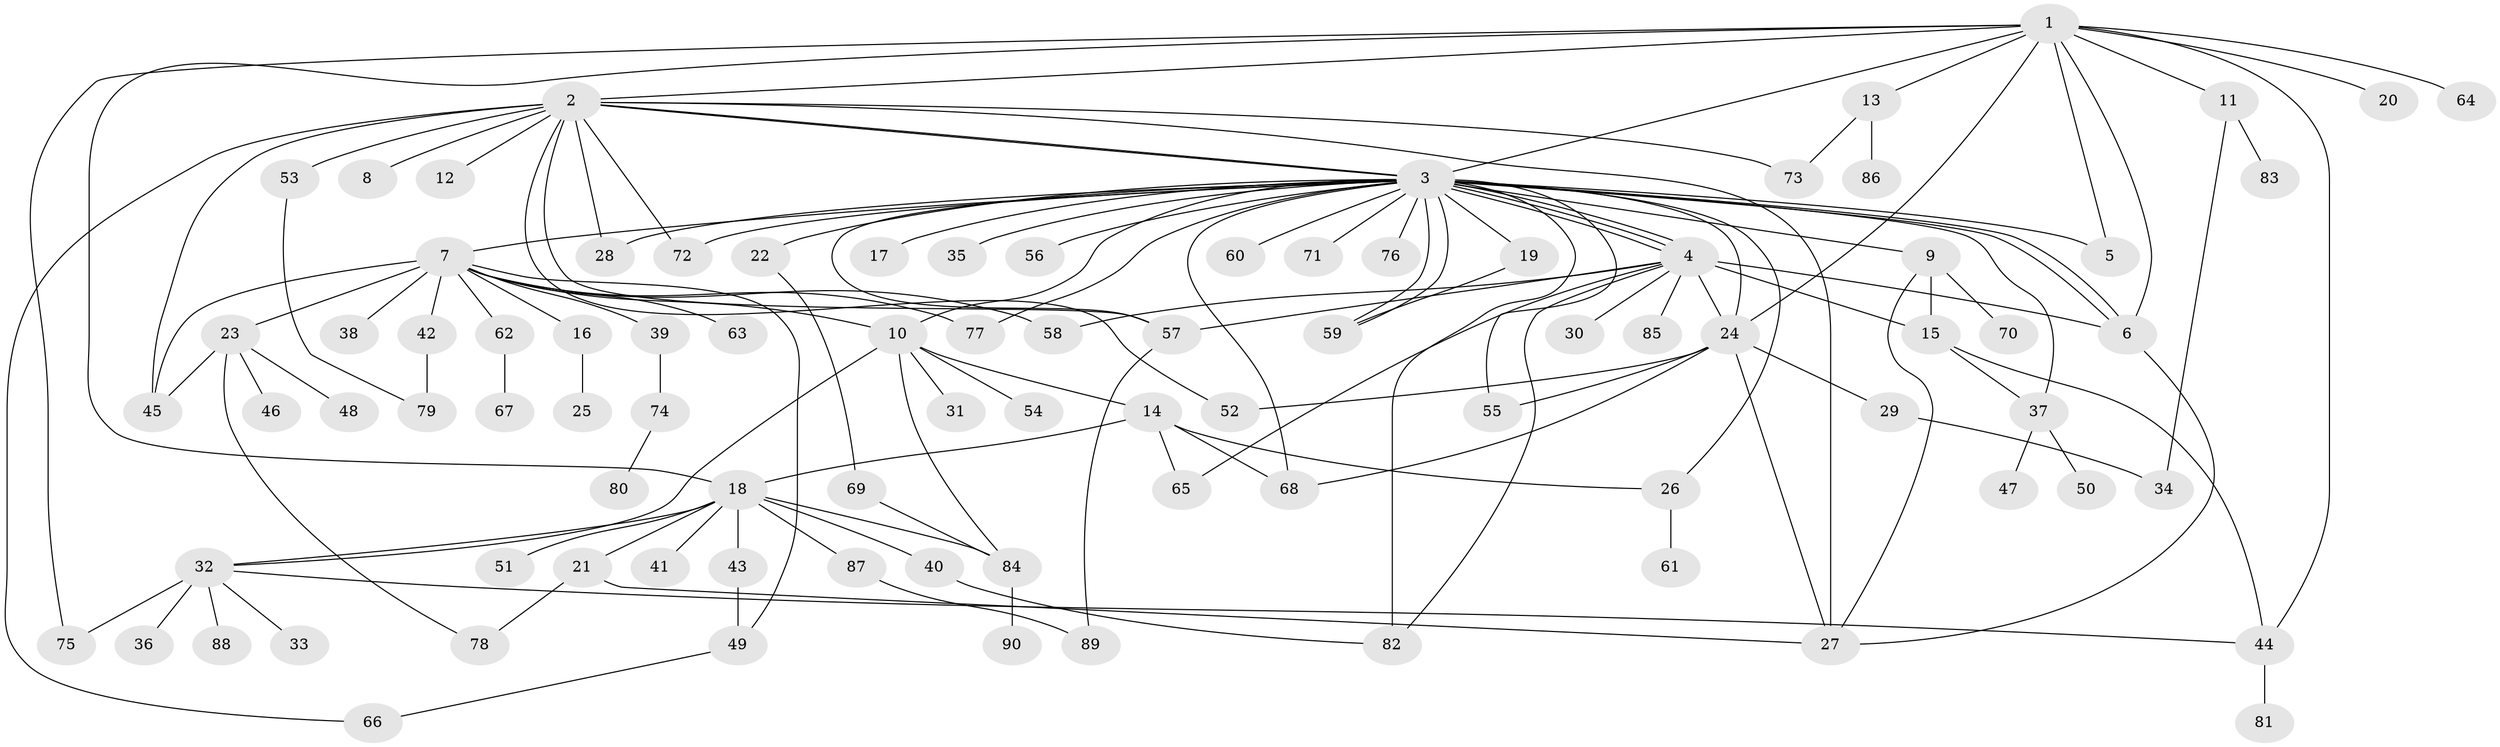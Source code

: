 // Generated by graph-tools (version 1.1) at 2025/01/03/09/25 03:01:37]
// undirected, 90 vertices, 138 edges
graph export_dot {
graph [start="1"]
  node [color=gray90,style=filled];
  1;
  2;
  3;
  4;
  5;
  6;
  7;
  8;
  9;
  10;
  11;
  12;
  13;
  14;
  15;
  16;
  17;
  18;
  19;
  20;
  21;
  22;
  23;
  24;
  25;
  26;
  27;
  28;
  29;
  30;
  31;
  32;
  33;
  34;
  35;
  36;
  37;
  38;
  39;
  40;
  41;
  42;
  43;
  44;
  45;
  46;
  47;
  48;
  49;
  50;
  51;
  52;
  53;
  54;
  55;
  56;
  57;
  58;
  59;
  60;
  61;
  62;
  63;
  64;
  65;
  66;
  67;
  68;
  69;
  70;
  71;
  72;
  73;
  74;
  75;
  76;
  77;
  78;
  79;
  80;
  81;
  82;
  83;
  84;
  85;
  86;
  87;
  88;
  89;
  90;
  1 -- 2;
  1 -- 3;
  1 -- 5;
  1 -- 6;
  1 -- 11;
  1 -- 13;
  1 -- 18;
  1 -- 20;
  1 -- 24;
  1 -- 44;
  1 -- 64;
  1 -- 75;
  2 -- 3;
  2 -- 3;
  2 -- 8;
  2 -- 12;
  2 -- 27;
  2 -- 28;
  2 -- 45;
  2 -- 52;
  2 -- 53;
  2 -- 57;
  2 -- 66;
  2 -- 72;
  2 -- 73;
  3 -- 4;
  3 -- 4;
  3 -- 4;
  3 -- 5;
  3 -- 6;
  3 -- 6;
  3 -- 7;
  3 -- 9;
  3 -- 10;
  3 -- 17;
  3 -- 19;
  3 -- 22;
  3 -- 24;
  3 -- 26;
  3 -- 28;
  3 -- 35;
  3 -- 37;
  3 -- 55;
  3 -- 56;
  3 -- 57;
  3 -- 59;
  3 -- 59;
  3 -- 60;
  3 -- 68;
  3 -- 71;
  3 -- 72;
  3 -- 76;
  3 -- 77;
  3 -- 82;
  4 -- 6;
  4 -- 15;
  4 -- 24;
  4 -- 30;
  4 -- 57;
  4 -- 58;
  4 -- 65;
  4 -- 82;
  4 -- 85;
  6 -- 27;
  7 -- 10;
  7 -- 16;
  7 -- 23;
  7 -- 38;
  7 -- 39;
  7 -- 42;
  7 -- 45;
  7 -- 49;
  7 -- 58;
  7 -- 62;
  7 -- 63;
  7 -- 77;
  9 -- 15;
  9 -- 27;
  9 -- 70;
  10 -- 14;
  10 -- 31;
  10 -- 32;
  10 -- 54;
  10 -- 84;
  11 -- 34;
  11 -- 83;
  13 -- 73;
  13 -- 86;
  14 -- 18;
  14 -- 26;
  14 -- 65;
  14 -- 68;
  15 -- 37;
  15 -- 44;
  16 -- 25;
  18 -- 21;
  18 -- 32;
  18 -- 40;
  18 -- 41;
  18 -- 43;
  18 -- 51;
  18 -- 84;
  18 -- 87;
  19 -- 59;
  21 -- 27;
  21 -- 78;
  22 -- 69;
  23 -- 45;
  23 -- 46;
  23 -- 48;
  23 -- 78;
  24 -- 27;
  24 -- 29;
  24 -- 52;
  24 -- 55;
  24 -- 68;
  26 -- 61;
  29 -- 34;
  32 -- 33;
  32 -- 36;
  32 -- 44;
  32 -- 75;
  32 -- 88;
  37 -- 47;
  37 -- 50;
  39 -- 74;
  40 -- 82;
  42 -- 79;
  43 -- 49;
  44 -- 81;
  49 -- 66;
  53 -- 79;
  57 -- 89;
  62 -- 67;
  69 -- 84;
  74 -- 80;
  84 -- 90;
  87 -- 89;
}
